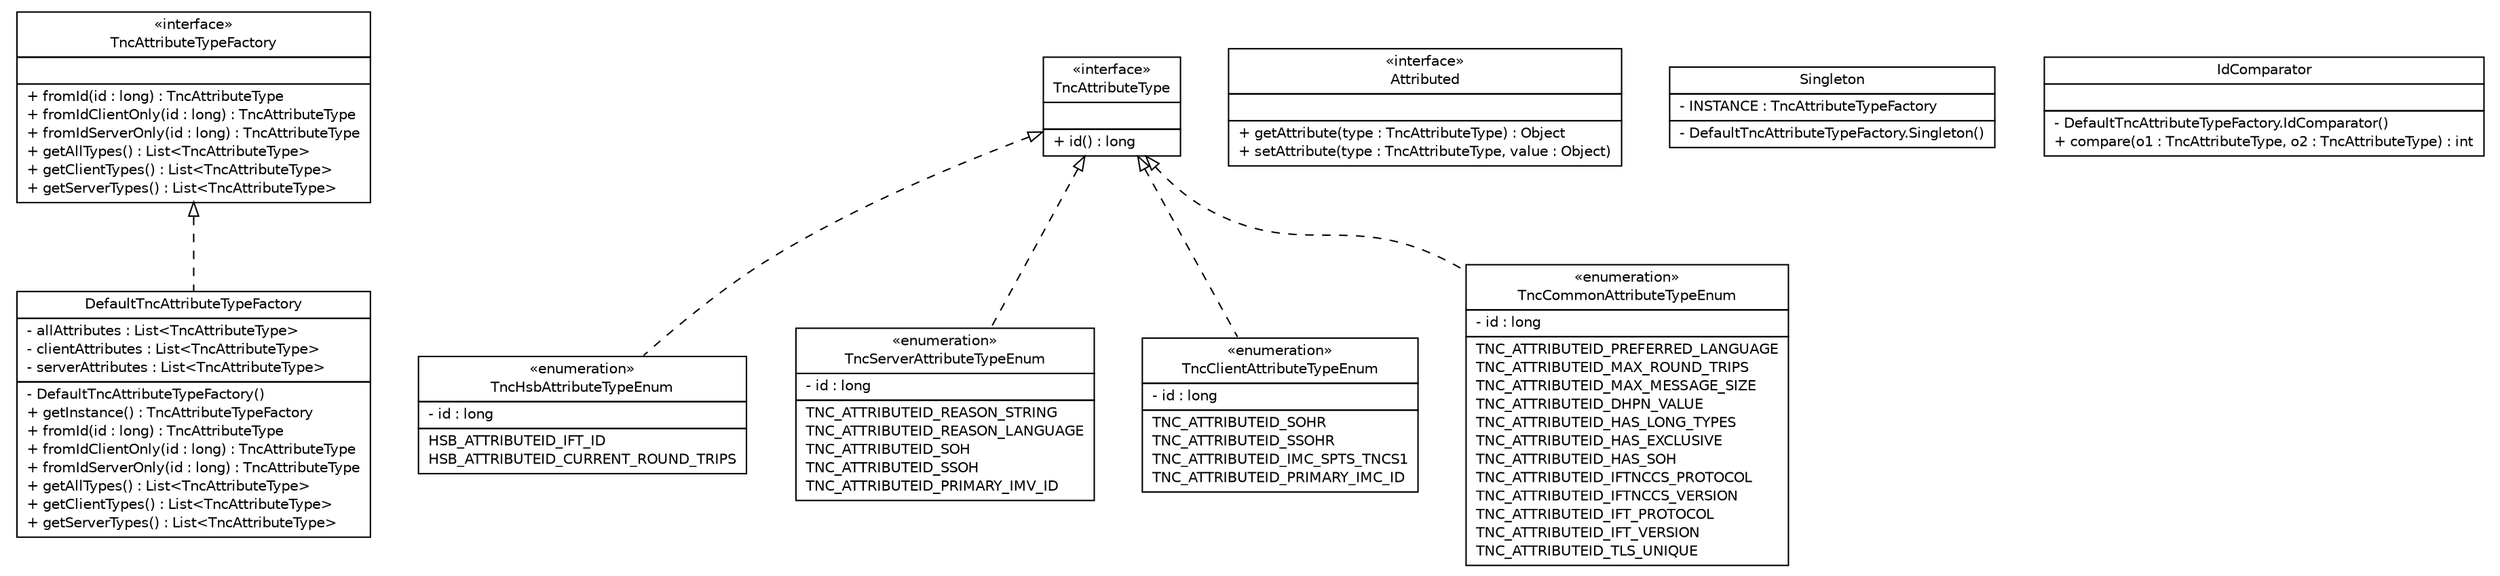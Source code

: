 #!/usr/local/bin/dot
#
# Class diagram 
# Generated by UMLGraph version R5_6 (http://www.umlgraph.org/)
#

digraph G {
	edge [fontname="Helvetica",fontsize=10,labelfontname="Helvetica",labelfontsize=10];
	node [fontname="Helvetica",fontsize=10,shape=plaintext];
	nodesep=0.25;
	ranksep=0.5;
	// de.hsbremen.tc.tnc.attribute.TncAttributeTypeFactory
	c238 [label=<<table title="de.hsbremen.tc.tnc.attribute.TncAttributeTypeFactory" border="0" cellborder="1" cellspacing="0" cellpadding="2" port="p" href="./TncAttributeTypeFactory.html">
		<tr><td><table border="0" cellspacing="0" cellpadding="1">
<tr><td align="center" balign="center"> &#171;interface&#187; </td></tr>
<tr><td align="center" balign="center"> TncAttributeTypeFactory </td></tr>
		</table></td></tr>
		<tr><td><table border="0" cellspacing="0" cellpadding="1">
<tr><td align="left" balign="left">  </td></tr>
		</table></td></tr>
		<tr><td><table border="0" cellspacing="0" cellpadding="1">
<tr><td align="left" balign="left"> + fromId(id : long) : TncAttributeType </td></tr>
<tr><td align="left" balign="left"> + fromIdClientOnly(id : long) : TncAttributeType </td></tr>
<tr><td align="left" balign="left"> + fromIdServerOnly(id : long) : TncAttributeType </td></tr>
<tr><td align="left" balign="left"> + getAllTypes() : List&lt;TncAttributeType&gt; </td></tr>
<tr><td align="left" balign="left"> + getClientTypes() : List&lt;TncAttributeType&gt; </td></tr>
<tr><td align="left" balign="left"> + getServerTypes() : List&lt;TncAttributeType&gt; </td></tr>
		</table></td></tr>
		</table>>, URL="./TncAttributeTypeFactory.html", fontname="Helvetica", fontcolor="black", fontsize=10.0];
	// de.hsbremen.tc.tnc.attribute.TncHsbAttributeTypeEnum
	c239 [label=<<table title="de.hsbremen.tc.tnc.attribute.TncHsbAttributeTypeEnum" border="0" cellborder="1" cellspacing="0" cellpadding="2" port="p" href="./TncHsbAttributeTypeEnum.html">
		<tr><td><table border="0" cellspacing="0" cellpadding="1">
<tr><td align="center" balign="center"> &#171;enumeration&#187; </td></tr>
<tr><td align="center" balign="center"> TncHsbAttributeTypeEnum </td></tr>
		</table></td></tr>
		<tr><td><table border="0" cellspacing="0" cellpadding="1">
<tr><td align="left" balign="left"> - id : long </td></tr>
		</table></td></tr>
		<tr><td><table border="0" cellspacing="0" cellpadding="1">
<tr><td align="left" balign="left"> HSB_ATTRIBUTEID_IFT_ID </td></tr>
<tr><td align="left" balign="left"> HSB_ATTRIBUTEID_CURRENT_ROUND_TRIPS </td></tr>
		</table></td></tr>
		</table>>, URL="./TncHsbAttributeTypeEnum.html", fontname="Helvetica", fontcolor="black", fontsize=10.0];
	// de.hsbremen.tc.tnc.attribute.TncServerAttributeTypeEnum
	c240 [label=<<table title="de.hsbremen.tc.tnc.attribute.TncServerAttributeTypeEnum" border="0" cellborder="1" cellspacing="0" cellpadding="2" port="p" href="./TncServerAttributeTypeEnum.html">
		<tr><td><table border="0" cellspacing="0" cellpadding="1">
<tr><td align="center" balign="center"> &#171;enumeration&#187; </td></tr>
<tr><td align="center" balign="center"> TncServerAttributeTypeEnum </td></tr>
		</table></td></tr>
		<tr><td><table border="0" cellspacing="0" cellpadding="1">
<tr><td align="left" balign="left"> - id : long </td></tr>
		</table></td></tr>
		<tr><td><table border="0" cellspacing="0" cellpadding="1">
<tr><td align="left" balign="left"> TNC_ATTRIBUTEID_REASON_STRING </td></tr>
<tr><td align="left" balign="left"> TNC_ATTRIBUTEID_REASON_LANGUAGE </td></tr>
<tr><td align="left" balign="left"> TNC_ATTRIBUTEID_SOH </td></tr>
<tr><td align="left" balign="left"> TNC_ATTRIBUTEID_SSOH </td></tr>
<tr><td align="left" balign="left"> TNC_ATTRIBUTEID_PRIMARY_IMV_ID </td></tr>
		</table></td></tr>
		</table>>, URL="./TncServerAttributeTypeEnum.html", fontname="Helvetica", fontcolor="black", fontsize=10.0];
	// de.hsbremen.tc.tnc.attribute.TncAttributeType
	c241 [label=<<table title="de.hsbremen.tc.tnc.attribute.TncAttributeType" border="0" cellborder="1" cellspacing="0" cellpadding="2" port="p" href="./TncAttributeType.html">
		<tr><td><table border="0" cellspacing="0" cellpadding="1">
<tr><td align="center" balign="center"> &#171;interface&#187; </td></tr>
<tr><td align="center" balign="center"> TncAttributeType </td></tr>
		</table></td></tr>
		<tr><td><table border="0" cellspacing="0" cellpadding="1">
<tr><td align="left" balign="left">  </td></tr>
		</table></td></tr>
		<tr><td><table border="0" cellspacing="0" cellpadding="1">
<tr><td align="left" balign="left"> + id() : long </td></tr>
		</table></td></tr>
		</table>>, URL="./TncAttributeType.html", fontname="Helvetica", fontcolor="black", fontsize=10.0];
	// de.hsbremen.tc.tnc.attribute.TncClientAttributeTypeEnum
	c242 [label=<<table title="de.hsbremen.tc.tnc.attribute.TncClientAttributeTypeEnum" border="0" cellborder="1" cellspacing="0" cellpadding="2" port="p" href="./TncClientAttributeTypeEnum.html">
		<tr><td><table border="0" cellspacing="0" cellpadding="1">
<tr><td align="center" balign="center"> &#171;enumeration&#187; </td></tr>
<tr><td align="center" balign="center"> TncClientAttributeTypeEnum </td></tr>
		</table></td></tr>
		<tr><td><table border="0" cellspacing="0" cellpadding="1">
<tr><td align="left" balign="left"> - id : long </td></tr>
		</table></td></tr>
		<tr><td><table border="0" cellspacing="0" cellpadding="1">
<tr><td align="left" balign="left"> TNC_ATTRIBUTEID_SOHR </td></tr>
<tr><td align="left" balign="left"> TNC_ATTRIBUTEID_SSOHR </td></tr>
<tr><td align="left" balign="left"> TNC_ATTRIBUTEID_IMC_SPTS_TNCS1 </td></tr>
<tr><td align="left" balign="left"> TNC_ATTRIBUTEID_PRIMARY_IMC_ID </td></tr>
		</table></td></tr>
		</table>>, URL="./TncClientAttributeTypeEnum.html", fontname="Helvetica", fontcolor="black", fontsize=10.0];
	// de.hsbremen.tc.tnc.attribute.Attributed
	c243 [label=<<table title="de.hsbremen.tc.tnc.attribute.Attributed" border="0" cellborder="1" cellspacing="0" cellpadding="2" port="p" href="./Attributed.html">
		<tr><td><table border="0" cellspacing="0" cellpadding="1">
<tr><td align="center" balign="center"> &#171;interface&#187; </td></tr>
<tr><td align="center" balign="center"> Attributed </td></tr>
		</table></td></tr>
		<tr><td><table border="0" cellspacing="0" cellpadding="1">
<tr><td align="left" balign="left">  </td></tr>
		</table></td></tr>
		<tr><td><table border="0" cellspacing="0" cellpadding="1">
<tr><td align="left" balign="left"> + getAttribute(type : TncAttributeType) : Object </td></tr>
<tr><td align="left" balign="left"> + setAttribute(type : TncAttributeType, value : Object) </td></tr>
		</table></td></tr>
		</table>>, URL="./Attributed.html", fontname="Helvetica", fontcolor="black", fontsize=10.0];
	// de.hsbremen.tc.tnc.attribute.TncCommonAttributeTypeEnum
	c244 [label=<<table title="de.hsbremen.tc.tnc.attribute.TncCommonAttributeTypeEnum" border="0" cellborder="1" cellspacing="0" cellpadding="2" port="p" href="./TncCommonAttributeTypeEnum.html">
		<tr><td><table border="0" cellspacing="0" cellpadding="1">
<tr><td align="center" balign="center"> &#171;enumeration&#187; </td></tr>
<tr><td align="center" balign="center"> TncCommonAttributeTypeEnum </td></tr>
		</table></td></tr>
		<tr><td><table border="0" cellspacing="0" cellpadding="1">
<tr><td align="left" balign="left"> - id : long </td></tr>
		</table></td></tr>
		<tr><td><table border="0" cellspacing="0" cellpadding="1">
<tr><td align="left" balign="left"> TNC_ATTRIBUTEID_PREFERRED_LANGUAGE </td></tr>
<tr><td align="left" balign="left"> TNC_ATTRIBUTEID_MAX_ROUND_TRIPS </td></tr>
<tr><td align="left" balign="left"> TNC_ATTRIBUTEID_MAX_MESSAGE_SIZE </td></tr>
<tr><td align="left" balign="left"> TNC_ATTRIBUTEID_DHPN_VALUE </td></tr>
<tr><td align="left" balign="left"> TNC_ATTRIBUTEID_HAS_LONG_TYPES </td></tr>
<tr><td align="left" balign="left"> TNC_ATTRIBUTEID_HAS_EXCLUSIVE </td></tr>
<tr><td align="left" balign="left"> TNC_ATTRIBUTEID_HAS_SOH </td></tr>
<tr><td align="left" balign="left"> TNC_ATTRIBUTEID_IFTNCCS_PROTOCOL </td></tr>
<tr><td align="left" balign="left"> TNC_ATTRIBUTEID_IFTNCCS_VERSION </td></tr>
<tr><td align="left" balign="left"> TNC_ATTRIBUTEID_IFT_PROTOCOL </td></tr>
<tr><td align="left" balign="left"> TNC_ATTRIBUTEID_IFT_VERSION </td></tr>
<tr><td align="left" balign="left"> TNC_ATTRIBUTEID_TLS_UNIQUE </td></tr>
		</table></td></tr>
		</table>>, URL="./TncCommonAttributeTypeEnum.html", fontname="Helvetica", fontcolor="black", fontsize=10.0];
	// de.hsbremen.tc.tnc.attribute.DefaultTncAttributeTypeFactory
	c245 [label=<<table title="de.hsbremen.tc.tnc.attribute.DefaultTncAttributeTypeFactory" border="0" cellborder="1" cellspacing="0" cellpadding="2" port="p" href="./DefaultTncAttributeTypeFactory.html">
		<tr><td><table border="0" cellspacing="0" cellpadding="1">
<tr><td align="center" balign="center"> DefaultTncAttributeTypeFactory </td></tr>
		</table></td></tr>
		<tr><td><table border="0" cellspacing="0" cellpadding="1">
<tr><td align="left" balign="left"> - allAttributes : List&lt;TncAttributeType&gt; </td></tr>
<tr><td align="left" balign="left"> - clientAttributes : List&lt;TncAttributeType&gt; </td></tr>
<tr><td align="left" balign="left"> - serverAttributes : List&lt;TncAttributeType&gt; </td></tr>
		</table></td></tr>
		<tr><td><table border="0" cellspacing="0" cellpadding="1">
<tr><td align="left" balign="left"> - DefaultTncAttributeTypeFactory() </td></tr>
<tr><td align="left" balign="left"> + getInstance() : TncAttributeTypeFactory </td></tr>
<tr><td align="left" balign="left"> + fromId(id : long) : TncAttributeType </td></tr>
<tr><td align="left" balign="left"> + fromIdClientOnly(id : long) : TncAttributeType </td></tr>
<tr><td align="left" balign="left"> + fromIdServerOnly(id : long) : TncAttributeType </td></tr>
<tr><td align="left" balign="left"> + getAllTypes() : List&lt;TncAttributeType&gt; </td></tr>
<tr><td align="left" balign="left"> + getClientTypes() : List&lt;TncAttributeType&gt; </td></tr>
<tr><td align="left" balign="left"> + getServerTypes() : List&lt;TncAttributeType&gt; </td></tr>
		</table></td></tr>
		</table>>, URL="./DefaultTncAttributeTypeFactory.html", fontname="Helvetica", fontcolor="black", fontsize=10.0];
	// de.hsbremen.tc.tnc.attribute.DefaultTncAttributeTypeFactory.Singleton
	c246 [label=<<table title="de.hsbremen.tc.tnc.attribute.DefaultTncAttributeTypeFactory.Singleton" border="0" cellborder="1" cellspacing="0" cellpadding="2" port="p" href="./DefaultTncAttributeTypeFactory.Singleton.html">
		<tr><td><table border="0" cellspacing="0" cellpadding="1">
<tr><td align="center" balign="center"> Singleton </td></tr>
		</table></td></tr>
		<tr><td><table border="0" cellspacing="0" cellpadding="1">
<tr><td align="left" balign="left"> - INSTANCE : TncAttributeTypeFactory </td></tr>
		</table></td></tr>
		<tr><td><table border="0" cellspacing="0" cellpadding="1">
<tr><td align="left" balign="left"> - DefaultTncAttributeTypeFactory.Singleton() </td></tr>
		</table></td></tr>
		</table>>, URL="./DefaultTncAttributeTypeFactory.Singleton.html", fontname="Helvetica", fontcolor="black", fontsize=10.0];
	// de.hsbremen.tc.tnc.attribute.DefaultTncAttributeTypeFactory.IdComparator
	c247 [label=<<table title="de.hsbremen.tc.tnc.attribute.DefaultTncAttributeTypeFactory.IdComparator" border="0" cellborder="1" cellspacing="0" cellpadding="2" port="p" href="./DefaultTncAttributeTypeFactory.IdComparator.html">
		<tr><td><table border="0" cellspacing="0" cellpadding="1">
<tr><td align="center" balign="center"> IdComparator </td></tr>
		</table></td></tr>
		<tr><td><table border="0" cellspacing="0" cellpadding="1">
<tr><td align="left" balign="left">  </td></tr>
		</table></td></tr>
		<tr><td><table border="0" cellspacing="0" cellpadding="1">
<tr><td align="left" balign="left"> - DefaultTncAttributeTypeFactory.IdComparator() </td></tr>
<tr><td align="left" balign="left"> + compare(o1 : TncAttributeType, o2 : TncAttributeType) : int </td></tr>
		</table></td></tr>
		</table>>, URL="./DefaultTncAttributeTypeFactory.IdComparator.html", fontname="Helvetica", fontcolor="black", fontsize=10.0];
	//de.hsbremen.tc.tnc.attribute.TncHsbAttributeTypeEnum implements de.hsbremen.tc.tnc.attribute.TncAttributeType
	c241:p -> c239:p [dir=back,arrowtail=empty,style=dashed];
	//de.hsbremen.tc.tnc.attribute.TncServerAttributeTypeEnum implements de.hsbremen.tc.tnc.attribute.TncAttributeType
	c241:p -> c240:p [dir=back,arrowtail=empty,style=dashed];
	//de.hsbremen.tc.tnc.attribute.TncClientAttributeTypeEnum implements de.hsbremen.tc.tnc.attribute.TncAttributeType
	c241:p -> c242:p [dir=back,arrowtail=empty,style=dashed];
	//de.hsbremen.tc.tnc.attribute.TncCommonAttributeTypeEnum implements de.hsbremen.tc.tnc.attribute.TncAttributeType
	c241:p -> c244:p [dir=back,arrowtail=empty,style=dashed];
	//de.hsbremen.tc.tnc.attribute.DefaultTncAttributeTypeFactory implements de.hsbremen.tc.tnc.attribute.TncAttributeTypeFactory
	c238:p -> c245:p [dir=back,arrowtail=empty,style=dashed];
}

